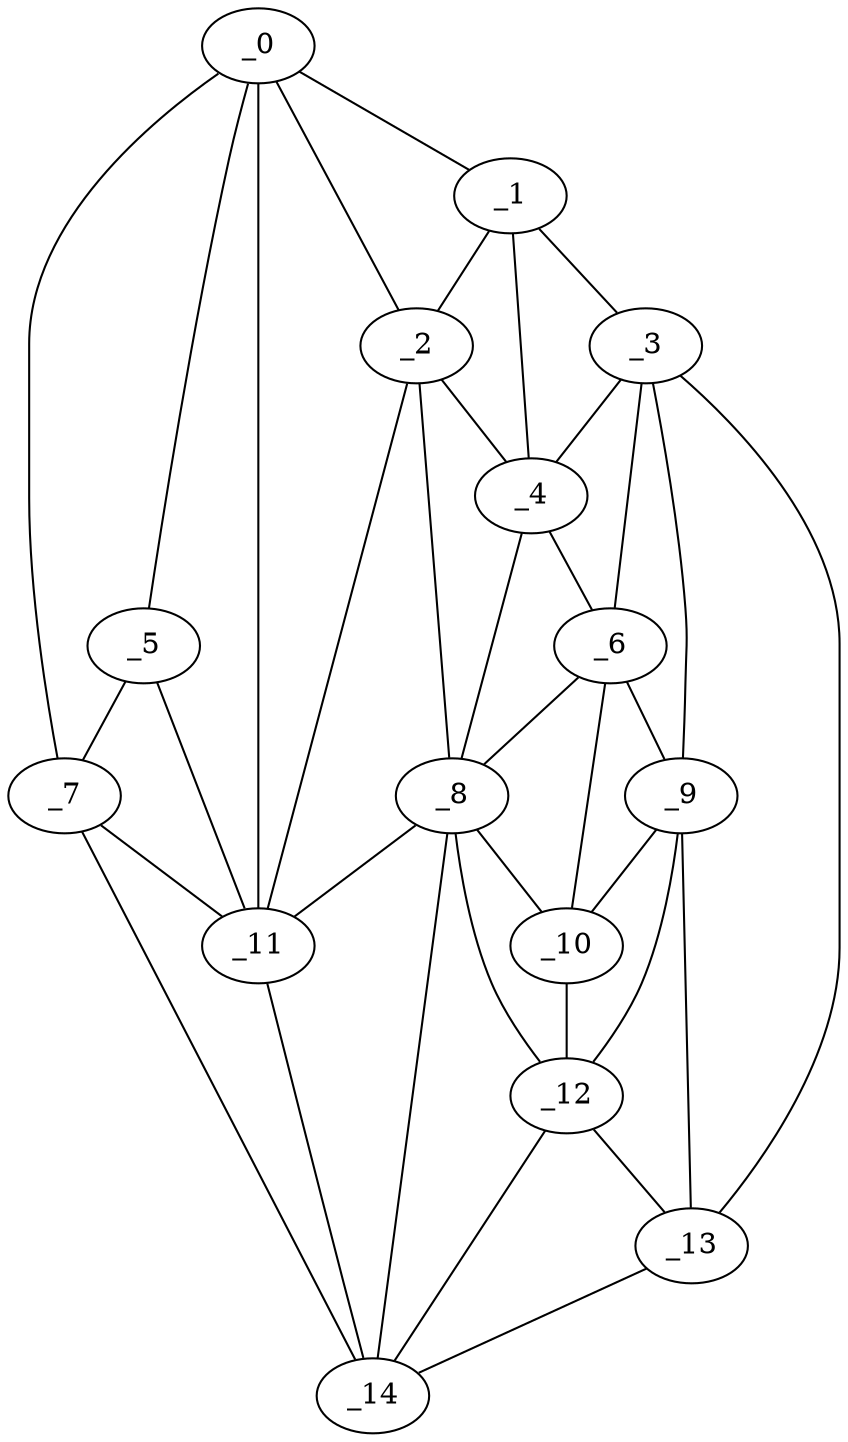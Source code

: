graph "obj50__0.gxl" {
	_0	 [x=46,
		y=39];
	_1	 [x=52,
		y=89];
	_0 -- _1	 [valence=1];
	_2	 [x=55,
		y=80];
	_0 -- _2	 [valence=2];
	_5	 [x=70,
		y=16];
	_0 -- _5	 [valence=2];
	_7	 [x=72,
		y=10];
	_0 -- _7	 [valence=1];
	_11	 [x=81,
		y=39];
	_0 -- _11	 [valence=2];
	_1 -- _2	 [valence=2];
	_3	 [x=56,
		y=98];
	_1 -- _3	 [valence=1];
	_4	 [x=63,
		y=88];
	_1 -- _4	 [valence=2];
	_2 -- _4	 [valence=2];
	_8	 [x=76,
		y=80];
	_2 -- _8	 [valence=2];
	_2 -- _11	 [valence=1];
	_3 -- _4	 [valence=2];
	_6	 [x=70,
		y=89];
	_3 -- _6	 [valence=2];
	_9	 [x=76,
		y=97];
	_3 -- _9	 [valence=2];
	_13	 [x=97,
		y=115];
	_3 -- _13	 [valence=1];
	_4 -- _6	 [valence=2];
	_4 -- _8	 [valence=1];
	_5 -- _7	 [valence=1];
	_5 -- _11	 [valence=2];
	_6 -- _8	 [valence=1];
	_6 -- _9	 [valence=2];
	_10	 [x=79,
		y=88];
	_6 -- _10	 [valence=2];
	_7 -- _11	 [valence=2];
	_14	 [x=99,
		y=68];
	_7 -- _14	 [valence=1];
	_8 -- _10	 [valence=1];
	_8 -- _11	 [valence=2];
	_12	 [x=94,
		y=83];
	_8 -- _12	 [valence=2];
	_8 -- _14	 [valence=2];
	_9 -- _10	 [valence=1];
	_9 -- _12	 [valence=2];
	_9 -- _13	 [valence=2];
	_10 -- _12	 [valence=2];
	_11 -- _14	 [valence=1];
	_12 -- _13	 [valence=2];
	_12 -- _14	 [valence=1];
	_13 -- _14	 [valence=1];
}
